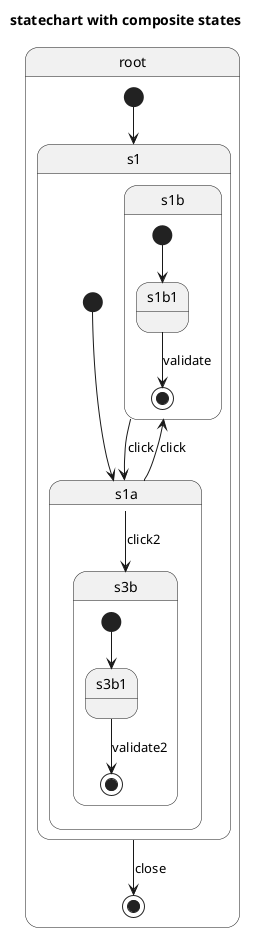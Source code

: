 @startuml
title statechart with composite states
state "root" as root {
  [*] --> s1
  s1 --> [*] : close
  state "s1" as s1 {
    [*] --> s1a
    state "s1b" as s1b {
      [*] --> s1b1
      s1b --> s1a : click
      s1b1 --> [*] : validate
      state "s1b1" as s1b1 {
      }
    }
    state "s1a" as s1a {
      s1a --> s1b : click
      s1a --> s3b : click2
    }
    state "s3b" as s3b {
      [*] --> s3b1
      state "s3b1" as s3b1 {
      }
      s3b1 --> [*] : validate2
    }
  }
}
@enduml